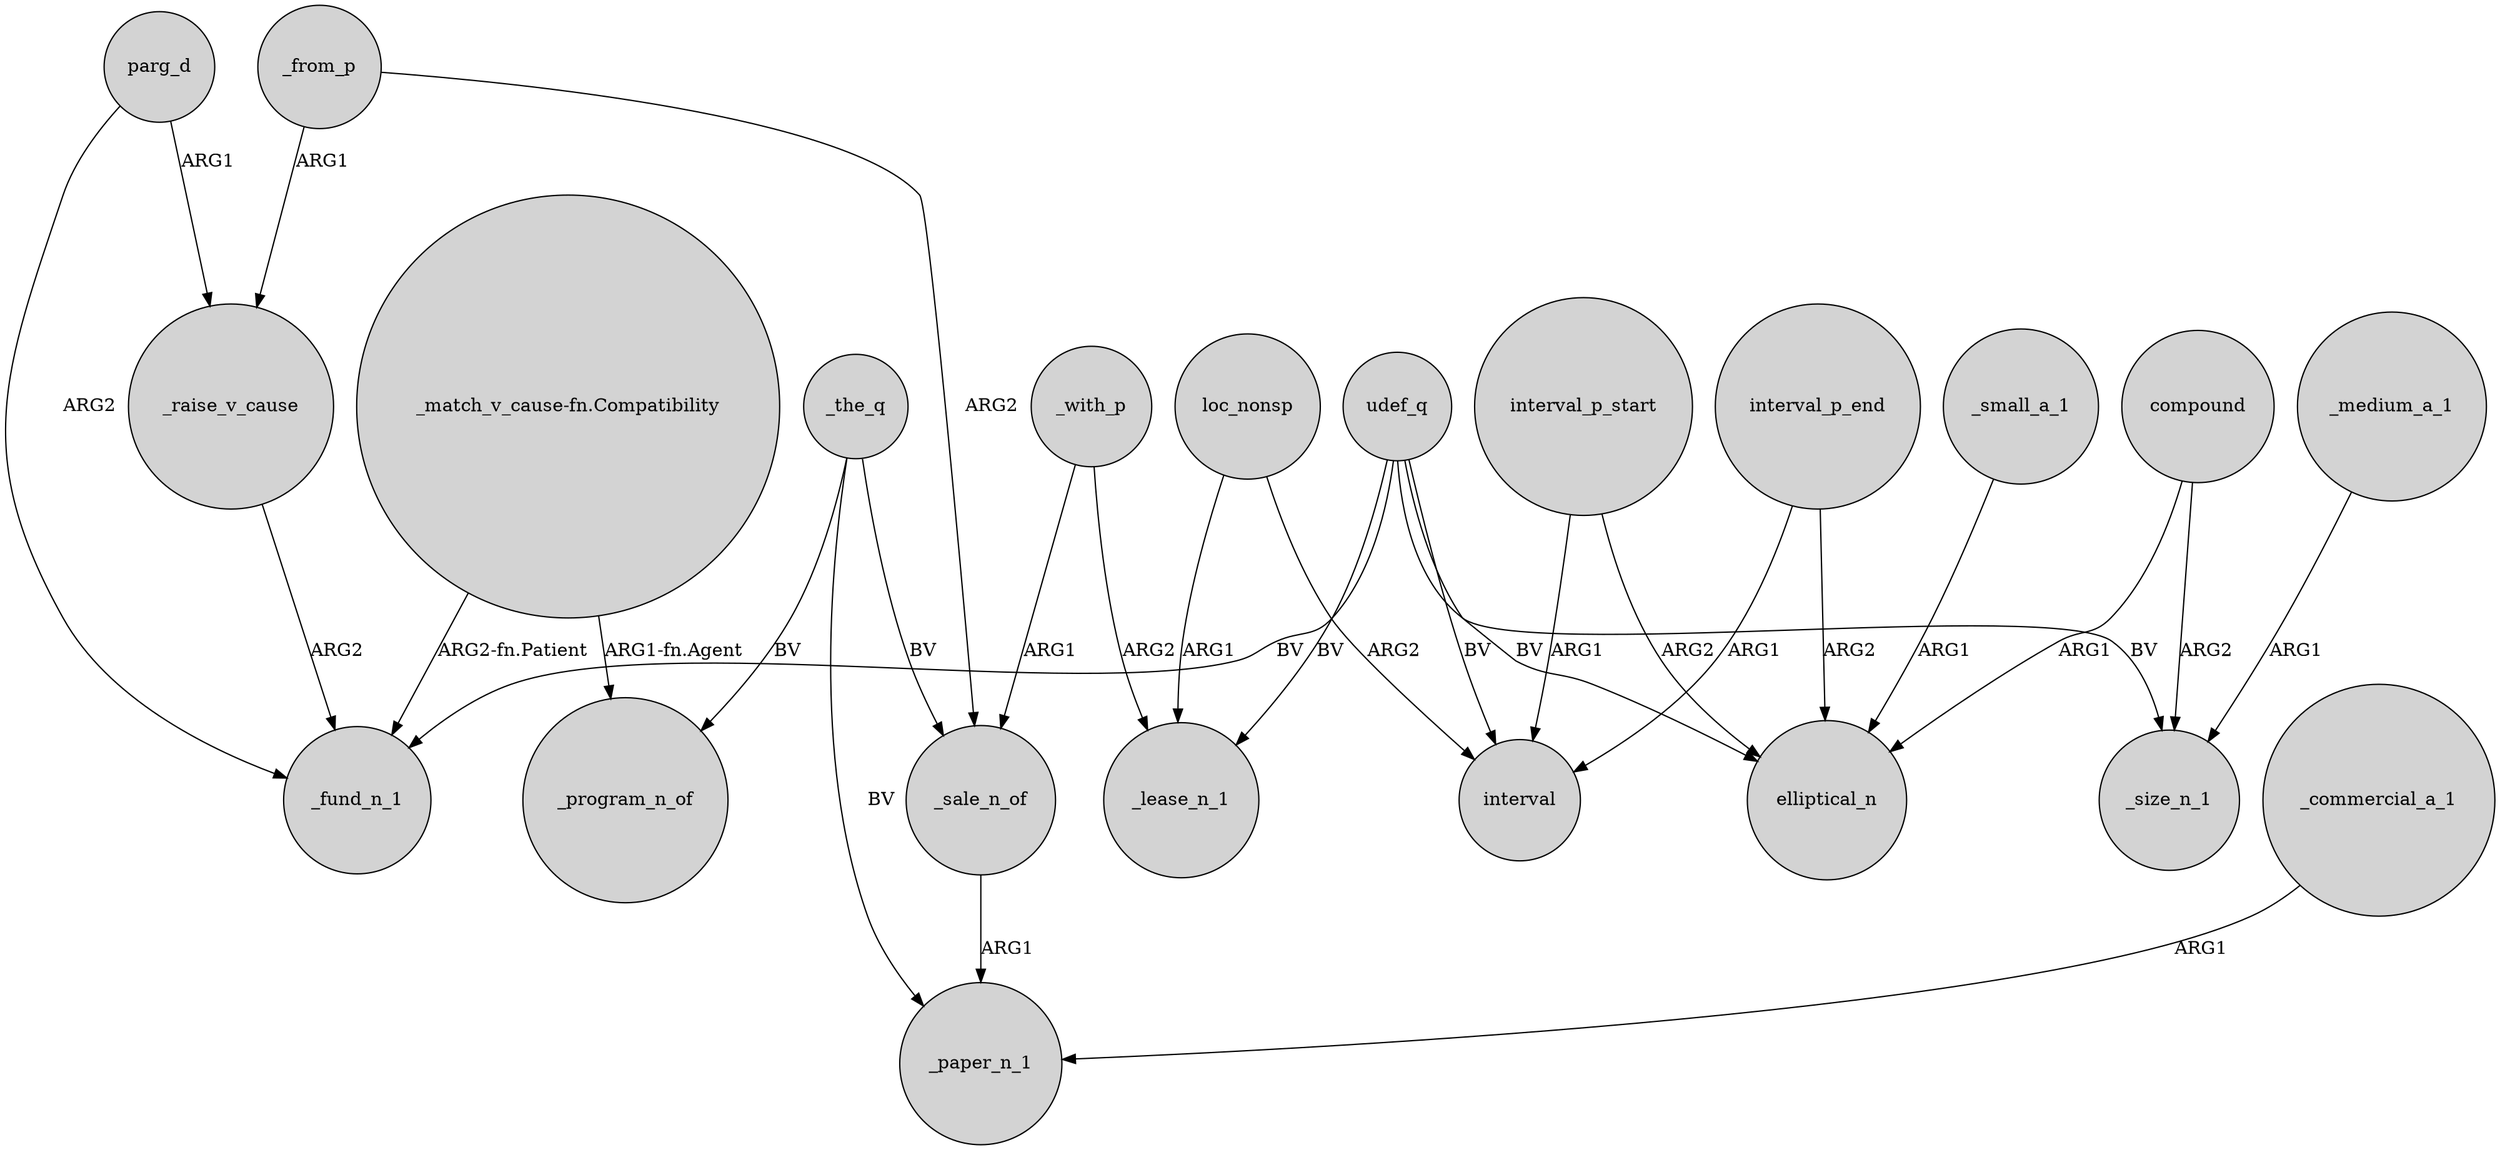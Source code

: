digraph {
	node [shape=circle style=filled]
	"_match_v_cause-fn.Compatibility" -> _fund_n_1 [label="ARG2-fn.Patient"]
	_the_q -> _paper_n_1 [label=BV]
	loc_nonsp -> interval [label=ARG2]
	udef_q -> elliptical_n [label=BV]
	parg_d -> _raise_v_cause [label=ARG1]
	_small_a_1 -> elliptical_n [label=ARG1]
	udef_q -> _size_n_1 [label=BV]
	_sale_n_of -> _paper_n_1 [label=ARG1]
	_medium_a_1 -> _size_n_1 [label=ARG1]
	_with_p -> _lease_n_1 [label=ARG2]
	_from_p -> _sale_n_of [label=ARG2]
	udef_q -> _lease_n_1 [label=BV]
	interval_p_end -> elliptical_n [label=ARG2]
	"_match_v_cause-fn.Compatibility" -> _program_n_of [label="ARG1-fn.Agent"]
	interval_p_start -> elliptical_n [label=ARG2]
	compound -> _size_n_1 [label=ARG2]
	parg_d -> _fund_n_1 [label=ARG2]
	_the_q -> _sale_n_of [label=BV]
	_raise_v_cause -> _fund_n_1 [label=ARG2]
	interval_p_start -> interval [label=ARG1]
	compound -> elliptical_n [label=ARG1]
	_the_q -> _program_n_of [label=BV]
	_commercial_a_1 -> _paper_n_1 [label=ARG1]
	udef_q -> _fund_n_1 [label=BV]
	interval_p_end -> interval [label=ARG1]
	loc_nonsp -> _lease_n_1 [label=ARG1]
	_with_p -> _sale_n_of [label=ARG1]
	udef_q -> interval [label=BV]
	_from_p -> _raise_v_cause [label=ARG1]
}
